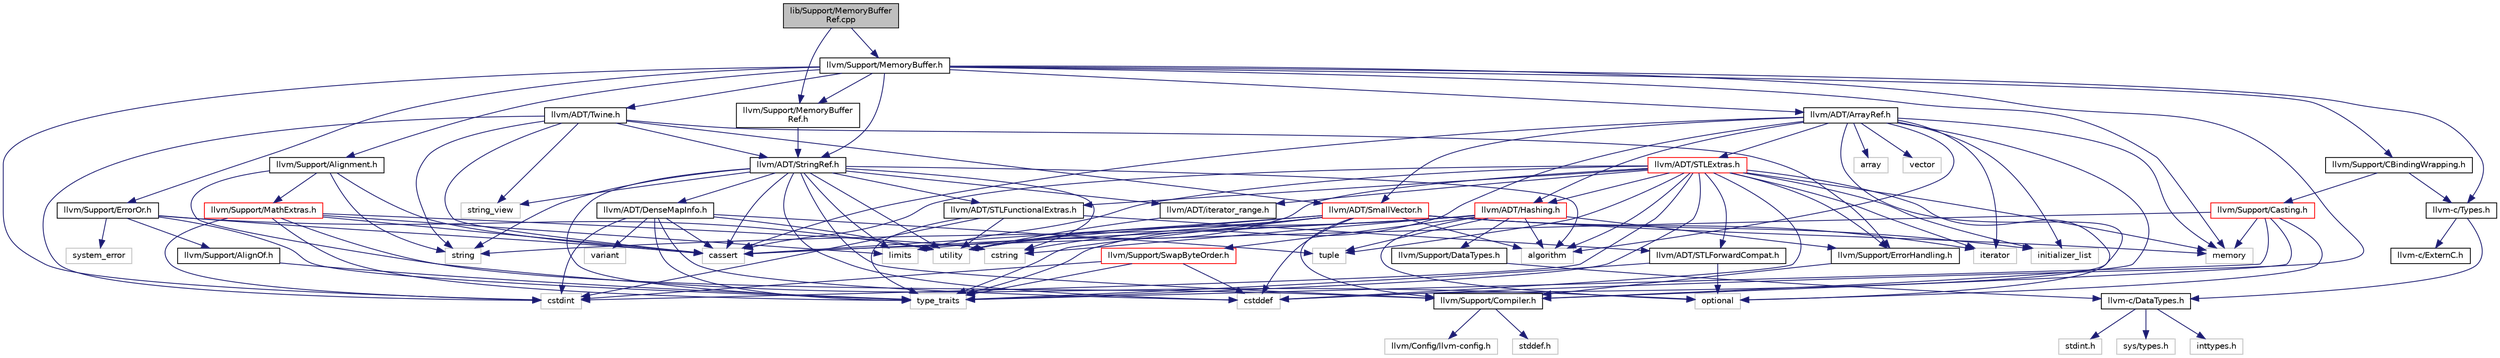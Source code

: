 digraph "lib/Support/MemoryBufferRef.cpp"
{
 // LATEX_PDF_SIZE
  bgcolor="transparent";
  edge [fontname="Helvetica",fontsize="10",labelfontname="Helvetica",labelfontsize="10"];
  node [fontname="Helvetica",fontsize="10",shape=record];
  Node1 [label="lib/Support/MemoryBuffer\lRef.cpp",height=0.2,width=0.4,color="black", fillcolor="grey75", style="filled", fontcolor="black",tooltip=" "];
  Node1 -> Node2 [color="midnightblue",fontsize="10",style="solid",fontname="Helvetica"];
  Node2 [label="llvm/Support/MemoryBuffer\lRef.h",height=0.2,width=0.4,color="black",URL="$MemoryBufferRef_8h.html",tooltip=" "];
  Node2 -> Node3 [color="midnightblue",fontsize="10",style="solid",fontname="Helvetica"];
  Node3 [label="llvm/ADT/StringRef.h",height=0.2,width=0.4,color="black",URL="$StringRef_8h.html",tooltip=" "];
  Node3 -> Node4 [color="midnightblue",fontsize="10",style="solid",fontname="Helvetica"];
  Node4 [label="llvm/ADT/DenseMapInfo.h",height=0.2,width=0.4,color="black",URL="$DenseMapInfo_8h.html",tooltip=" "];
  Node4 -> Node5 [color="midnightblue",fontsize="10",style="solid",fontname="Helvetica"];
  Node5 [label="cassert",height=0.2,width=0.4,color="grey75",tooltip=" "];
  Node4 -> Node6 [color="midnightblue",fontsize="10",style="solid",fontname="Helvetica"];
  Node6 [label="cstddef",height=0.2,width=0.4,color="grey75",tooltip=" "];
  Node4 -> Node7 [color="midnightblue",fontsize="10",style="solid",fontname="Helvetica"];
  Node7 [label="cstdint",height=0.2,width=0.4,color="grey75",tooltip=" "];
  Node4 -> Node8 [color="midnightblue",fontsize="10",style="solid",fontname="Helvetica"];
  Node8 [label="tuple",height=0.2,width=0.4,color="grey75",tooltip=" "];
  Node4 -> Node9 [color="midnightblue",fontsize="10",style="solid",fontname="Helvetica"];
  Node9 [label="type_traits",height=0.2,width=0.4,color="grey75",tooltip=" "];
  Node4 -> Node10 [color="midnightblue",fontsize="10",style="solid",fontname="Helvetica"];
  Node10 [label="utility",height=0.2,width=0.4,color="grey75",tooltip=" "];
  Node4 -> Node11 [color="midnightblue",fontsize="10",style="solid",fontname="Helvetica"];
  Node11 [label="variant",height=0.2,width=0.4,color="grey75",tooltip=" "];
  Node3 -> Node12 [color="midnightblue",fontsize="10",style="solid",fontname="Helvetica"];
  Node12 [label="llvm/ADT/STLFunctionalExtras.h",height=0.2,width=0.4,color="black",URL="$STLFunctionalExtras_8h.html",tooltip=" "];
  Node12 -> Node13 [color="midnightblue",fontsize="10",style="solid",fontname="Helvetica"];
  Node13 [label="llvm/ADT/STLForwardCompat.h",height=0.2,width=0.4,color="black",URL="$STLForwardCompat_8h.html",tooltip=" "];
  Node13 -> Node14 [color="midnightblue",fontsize="10",style="solid",fontname="Helvetica"];
  Node14 [label="optional",height=0.2,width=0.4,color="grey75",tooltip=" "];
  Node13 -> Node9 [color="midnightblue",fontsize="10",style="solid",fontname="Helvetica"];
  Node12 -> Node7 [color="midnightblue",fontsize="10",style="solid",fontname="Helvetica"];
  Node12 -> Node9 [color="midnightblue",fontsize="10",style="solid",fontname="Helvetica"];
  Node12 -> Node10 [color="midnightblue",fontsize="10",style="solid",fontname="Helvetica"];
  Node3 -> Node15 [color="midnightblue",fontsize="10",style="solid",fontname="Helvetica"];
  Node15 [label="llvm/ADT/iterator_range.h",height=0.2,width=0.4,color="black",URL="$iterator__range_8h.html",tooltip=" "];
  Node15 -> Node10 [color="midnightblue",fontsize="10",style="solid",fontname="Helvetica"];
  Node3 -> Node16 [color="midnightblue",fontsize="10",style="solid",fontname="Helvetica"];
  Node16 [label="llvm/Support/Compiler.h",height=0.2,width=0.4,color="black",URL="$Compiler_8h.html",tooltip=" "];
  Node16 -> Node17 [color="midnightblue",fontsize="10",style="solid",fontname="Helvetica"];
  Node17 [label="llvm/Config/llvm-config.h",height=0.2,width=0.4,color="grey75",tooltip=" "];
  Node16 -> Node18 [color="midnightblue",fontsize="10",style="solid",fontname="Helvetica"];
  Node18 [label="stddef.h",height=0.2,width=0.4,color="grey75",tooltip=" "];
  Node3 -> Node19 [color="midnightblue",fontsize="10",style="solid",fontname="Helvetica"];
  Node19 [label="algorithm",height=0.2,width=0.4,color="grey75",tooltip=" "];
  Node3 -> Node5 [color="midnightblue",fontsize="10",style="solid",fontname="Helvetica"];
  Node3 -> Node6 [color="midnightblue",fontsize="10",style="solid",fontname="Helvetica"];
  Node3 -> Node20 [color="midnightblue",fontsize="10",style="solid",fontname="Helvetica"];
  Node20 [label="cstring",height=0.2,width=0.4,color="grey75",tooltip=" "];
  Node3 -> Node21 [color="midnightblue",fontsize="10",style="solid",fontname="Helvetica"];
  Node21 [label="limits",height=0.2,width=0.4,color="grey75",tooltip=" "];
  Node3 -> Node22 [color="midnightblue",fontsize="10",style="solid",fontname="Helvetica"];
  Node22 [label="string",height=0.2,width=0.4,color="grey75",tooltip=" "];
  Node3 -> Node23 [color="midnightblue",fontsize="10",style="solid",fontname="Helvetica"];
  Node23 [label="string_view",height=0.2,width=0.4,color="grey75",tooltip=" "];
  Node3 -> Node9 [color="midnightblue",fontsize="10",style="solid",fontname="Helvetica"];
  Node3 -> Node10 [color="midnightblue",fontsize="10",style="solid",fontname="Helvetica"];
  Node1 -> Node24 [color="midnightblue",fontsize="10",style="solid",fontname="Helvetica"];
  Node24 [label="llvm/Support/MemoryBuffer.h",height=0.2,width=0.4,color="black",URL="$MemoryBuffer_8h.html",tooltip=" "];
  Node24 -> Node25 [color="midnightblue",fontsize="10",style="solid",fontname="Helvetica"];
  Node25 [label="llvm-c/Types.h",height=0.2,width=0.4,color="black",URL="$Types_8h.html",tooltip=" "];
  Node25 -> Node26 [color="midnightblue",fontsize="10",style="solid",fontname="Helvetica"];
  Node26 [label="llvm-c/DataTypes.h",height=0.2,width=0.4,color="black",URL="$c_2DataTypes_8h.html",tooltip=" "];
  Node26 -> Node27 [color="midnightblue",fontsize="10",style="solid",fontname="Helvetica"];
  Node27 [label="inttypes.h",height=0.2,width=0.4,color="grey75",tooltip=" "];
  Node26 -> Node28 [color="midnightblue",fontsize="10",style="solid",fontname="Helvetica"];
  Node28 [label="stdint.h",height=0.2,width=0.4,color="grey75",tooltip=" "];
  Node26 -> Node29 [color="midnightblue",fontsize="10",style="solid",fontname="Helvetica"];
  Node29 [label="sys/types.h",height=0.2,width=0.4,color="grey75",tooltip=" "];
  Node25 -> Node30 [color="midnightblue",fontsize="10",style="solid",fontname="Helvetica"];
  Node30 [label="llvm-c/ExternC.h",height=0.2,width=0.4,color="black",URL="$ExternC_8h.html",tooltip=" "];
  Node24 -> Node31 [color="midnightblue",fontsize="10",style="solid",fontname="Helvetica"];
  Node31 [label="llvm/ADT/ArrayRef.h",height=0.2,width=0.4,color="black",URL="$ArrayRef_8h.html",tooltip=" "];
  Node31 -> Node32 [color="midnightblue",fontsize="10",style="solid",fontname="Helvetica"];
  Node32 [label="llvm/ADT/Hashing.h",height=0.2,width=0.4,color="red",URL="$Hashing_8h.html",tooltip=" "];
  Node32 -> Node33 [color="midnightblue",fontsize="10",style="solid",fontname="Helvetica"];
  Node33 [label="llvm/Support/DataTypes.h",height=0.2,width=0.4,color="black",URL="$Support_2DataTypes_8h.html",tooltip=" "];
  Node33 -> Node26 [color="midnightblue",fontsize="10",style="solid",fontname="Helvetica"];
  Node32 -> Node34 [color="midnightblue",fontsize="10",style="solid",fontname="Helvetica"];
  Node34 [label="llvm/Support/ErrorHandling.h",height=0.2,width=0.4,color="black",URL="$Support_2ErrorHandling_8h.html",tooltip=" "];
  Node34 -> Node16 [color="midnightblue",fontsize="10",style="solid",fontname="Helvetica"];
  Node32 -> Node35 [color="midnightblue",fontsize="10",style="solid",fontname="Helvetica"];
  Node35 [label="llvm/Support/SwapByteOrder.h",height=0.2,width=0.4,color="red",URL="$SwapByteOrder_8h.html",tooltip=" "];
  Node35 -> Node6 [color="midnightblue",fontsize="10",style="solid",fontname="Helvetica"];
  Node35 -> Node7 [color="midnightblue",fontsize="10",style="solid",fontname="Helvetica"];
  Node35 -> Node9 [color="midnightblue",fontsize="10",style="solid",fontname="Helvetica"];
  Node32 -> Node19 [color="midnightblue",fontsize="10",style="solid",fontname="Helvetica"];
  Node32 -> Node5 [color="midnightblue",fontsize="10",style="solid",fontname="Helvetica"];
  Node32 -> Node20 [color="midnightblue",fontsize="10",style="solid",fontname="Helvetica"];
  Node32 -> Node14 [color="midnightblue",fontsize="10",style="solid",fontname="Helvetica"];
  Node32 -> Node22 [color="midnightblue",fontsize="10",style="solid",fontname="Helvetica"];
  Node32 -> Node8 [color="midnightblue",fontsize="10",style="solid",fontname="Helvetica"];
  Node32 -> Node10 [color="midnightblue",fontsize="10",style="solid",fontname="Helvetica"];
  Node31 -> Node39 [color="midnightblue",fontsize="10",style="solid",fontname="Helvetica"];
  Node39 [label="llvm/ADT/SmallVector.h",height=0.2,width=0.4,color="red",URL="$SmallVector_8h.html",tooltip=" "];
  Node39 -> Node16 [color="midnightblue",fontsize="10",style="solid",fontname="Helvetica"];
  Node39 -> Node19 [color="midnightblue",fontsize="10",style="solid",fontname="Helvetica"];
  Node39 -> Node5 [color="midnightblue",fontsize="10",style="solid",fontname="Helvetica"];
  Node39 -> Node6 [color="midnightblue",fontsize="10",style="solid",fontname="Helvetica"];
  Node39 -> Node20 [color="midnightblue",fontsize="10",style="solid",fontname="Helvetica"];
  Node39 -> Node42 [color="midnightblue",fontsize="10",style="solid",fontname="Helvetica"];
  Node42 [label="initializer_list",height=0.2,width=0.4,color="grey75",tooltip=" "];
  Node39 -> Node43 [color="midnightblue",fontsize="10",style="solid",fontname="Helvetica"];
  Node43 [label="iterator",height=0.2,width=0.4,color="grey75",tooltip=" "];
  Node39 -> Node21 [color="midnightblue",fontsize="10",style="solid",fontname="Helvetica"];
  Node39 -> Node44 [color="midnightblue",fontsize="10",style="solid",fontname="Helvetica"];
  Node44 [label="memory",height=0.2,width=0.4,color="grey75",tooltip=" "];
  Node39 -> Node9 [color="midnightblue",fontsize="10",style="solid",fontname="Helvetica"];
  Node39 -> Node10 [color="midnightblue",fontsize="10",style="solid",fontname="Helvetica"];
  Node31 -> Node46 [color="midnightblue",fontsize="10",style="solid",fontname="Helvetica"];
  Node46 [label="llvm/ADT/STLExtras.h",height=0.2,width=0.4,color="red",URL="$STLExtras_8h.html",tooltip=" "];
  Node46 -> Node32 [color="midnightblue",fontsize="10",style="solid",fontname="Helvetica"];
  Node46 -> Node13 [color="midnightblue",fontsize="10",style="solid",fontname="Helvetica"];
  Node46 -> Node12 [color="midnightblue",fontsize="10",style="solid",fontname="Helvetica"];
  Node46 -> Node15 [color="midnightblue",fontsize="10",style="solid",fontname="Helvetica"];
  Node46 -> Node34 [color="midnightblue",fontsize="10",style="solid",fontname="Helvetica"];
  Node46 -> Node19 [color="midnightblue",fontsize="10",style="solid",fontname="Helvetica"];
  Node46 -> Node5 [color="midnightblue",fontsize="10",style="solid",fontname="Helvetica"];
  Node46 -> Node6 [color="midnightblue",fontsize="10",style="solid",fontname="Helvetica"];
  Node46 -> Node7 [color="midnightblue",fontsize="10",style="solid",fontname="Helvetica"];
  Node46 -> Node42 [color="midnightblue",fontsize="10",style="solid",fontname="Helvetica"];
  Node46 -> Node43 [color="midnightblue",fontsize="10",style="solid",fontname="Helvetica"];
  Node46 -> Node21 [color="midnightblue",fontsize="10",style="solid",fontname="Helvetica"];
  Node46 -> Node44 [color="midnightblue",fontsize="10",style="solid",fontname="Helvetica"];
  Node46 -> Node14 [color="midnightblue",fontsize="10",style="solid",fontname="Helvetica"];
  Node46 -> Node8 [color="midnightblue",fontsize="10",style="solid",fontname="Helvetica"];
  Node46 -> Node9 [color="midnightblue",fontsize="10",style="solid",fontname="Helvetica"];
  Node46 -> Node10 [color="midnightblue",fontsize="10",style="solid",fontname="Helvetica"];
  Node31 -> Node16 [color="midnightblue",fontsize="10",style="solid",fontname="Helvetica"];
  Node31 -> Node19 [color="midnightblue",fontsize="10",style="solid",fontname="Helvetica"];
  Node31 -> Node50 [color="midnightblue",fontsize="10",style="solid",fontname="Helvetica"];
  Node50 [label="array",height=0.2,width=0.4,color="grey75",tooltip=" "];
  Node31 -> Node5 [color="midnightblue",fontsize="10",style="solid",fontname="Helvetica"];
  Node31 -> Node6 [color="midnightblue",fontsize="10",style="solid",fontname="Helvetica"];
  Node31 -> Node42 [color="midnightblue",fontsize="10",style="solid",fontname="Helvetica"];
  Node31 -> Node43 [color="midnightblue",fontsize="10",style="solid",fontname="Helvetica"];
  Node31 -> Node44 [color="midnightblue",fontsize="10",style="solid",fontname="Helvetica"];
  Node31 -> Node9 [color="midnightblue",fontsize="10",style="solid",fontname="Helvetica"];
  Node31 -> Node51 [color="midnightblue",fontsize="10",style="solid",fontname="Helvetica"];
  Node51 [label="vector",height=0.2,width=0.4,color="grey75",tooltip=" "];
  Node24 -> Node3 [color="midnightblue",fontsize="10",style="solid",fontname="Helvetica"];
  Node24 -> Node52 [color="midnightblue",fontsize="10",style="solid",fontname="Helvetica"];
  Node52 [label="llvm/ADT/Twine.h",height=0.2,width=0.4,color="black",URL="$Twine_8h.html",tooltip=" "];
  Node52 -> Node39 [color="midnightblue",fontsize="10",style="solid",fontname="Helvetica"];
  Node52 -> Node3 [color="midnightblue",fontsize="10",style="solid",fontname="Helvetica"];
  Node52 -> Node34 [color="midnightblue",fontsize="10",style="solid",fontname="Helvetica"];
  Node52 -> Node5 [color="midnightblue",fontsize="10",style="solid",fontname="Helvetica"];
  Node52 -> Node7 [color="midnightblue",fontsize="10",style="solid",fontname="Helvetica"];
  Node52 -> Node22 [color="midnightblue",fontsize="10",style="solid",fontname="Helvetica"];
  Node52 -> Node23 [color="midnightblue",fontsize="10",style="solid",fontname="Helvetica"];
  Node24 -> Node53 [color="midnightblue",fontsize="10",style="solid",fontname="Helvetica"];
  Node53 [label="llvm/Support/Alignment.h",height=0.2,width=0.4,color="black",URL="$Alignment_8h.html",tooltip=" "];
  Node53 -> Node54 [color="midnightblue",fontsize="10",style="solid",fontname="Helvetica"];
  Node54 [label="llvm/Support/MathExtras.h",height=0.2,width=0.4,color="red",URL="$MathExtras_8h.html",tooltip=" "];
  Node54 -> Node16 [color="midnightblue",fontsize="10",style="solid",fontname="Helvetica"];
  Node54 -> Node5 [color="midnightblue",fontsize="10",style="solid",fontname="Helvetica"];
  Node54 -> Node7 [color="midnightblue",fontsize="10",style="solid",fontname="Helvetica"];
  Node54 -> Node20 [color="midnightblue",fontsize="10",style="solid",fontname="Helvetica"];
  Node54 -> Node21 [color="midnightblue",fontsize="10",style="solid",fontname="Helvetica"];
  Node54 -> Node9 [color="midnightblue",fontsize="10",style="solid",fontname="Helvetica"];
  Node53 -> Node5 [color="midnightblue",fontsize="10",style="solid",fontname="Helvetica"];
  Node53 -> Node14 [color="midnightblue",fontsize="10",style="solid",fontname="Helvetica"];
  Node53 -> Node22 [color="midnightblue",fontsize="10",style="solid",fontname="Helvetica"];
  Node24 -> Node56 [color="midnightblue",fontsize="10",style="solid",fontname="Helvetica"];
  Node56 [label="llvm/Support/CBindingWrapping.h",height=0.2,width=0.4,color="black",URL="$CBindingWrapping_8h.html",tooltip=" "];
  Node56 -> Node25 [color="midnightblue",fontsize="10",style="solid",fontname="Helvetica"];
  Node56 -> Node57 [color="midnightblue",fontsize="10",style="solid",fontname="Helvetica"];
  Node57 [label="llvm/Support/Casting.h",height=0.2,width=0.4,color="red",URL="$Casting_8h.html",tooltip=" "];
  Node57 -> Node16 [color="midnightblue",fontsize="10",style="solid",fontname="Helvetica"];
  Node57 -> Node5 [color="midnightblue",fontsize="10",style="solid",fontname="Helvetica"];
  Node57 -> Node44 [color="midnightblue",fontsize="10",style="solid",fontname="Helvetica"];
  Node57 -> Node14 [color="midnightblue",fontsize="10",style="solid",fontname="Helvetica"];
  Node57 -> Node9 [color="midnightblue",fontsize="10",style="solid",fontname="Helvetica"];
  Node24 -> Node58 [color="midnightblue",fontsize="10",style="solid",fontname="Helvetica"];
  Node58 [label="llvm/Support/ErrorOr.h",height=0.2,width=0.4,color="black",URL="$ErrorOr_8h.html",tooltip=" "];
  Node58 -> Node59 [color="midnightblue",fontsize="10",style="solid",fontname="Helvetica"];
  Node59 [label="llvm/Support/AlignOf.h",height=0.2,width=0.4,color="black",URL="$AlignOf_8h.html",tooltip=" "];
  Node59 -> Node9 [color="midnightblue",fontsize="10",style="solid",fontname="Helvetica"];
  Node58 -> Node5 [color="midnightblue",fontsize="10",style="solid",fontname="Helvetica"];
  Node58 -> Node60 [color="midnightblue",fontsize="10",style="solid",fontname="Helvetica"];
  Node60 [label="system_error",height=0.2,width=0.4,color="grey75",tooltip=" "];
  Node58 -> Node9 [color="midnightblue",fontsize="10",style="solid",fontname="Helvetica"];
  Node58 -> Node10 [color="midnightblue",fontsize="10",style="solid",fontname="Helvetica"];
  Node24 -> Node2 [color="midnightblue",fontsize="10",style="solid",fontname="Helvetica"];
  Node24 -> Node6 [color="midnightblue",fontsize="10",style="solid",fontname="Helvetica"];
  Node24 -> Node7 [color="midnightblue",fontsize="10",style="solid",fontname="Helvetica"];
  Node24 -> Node44 [color="midnightblue",fontsize="10",style="solid",fontname="Helvetica"];
}
